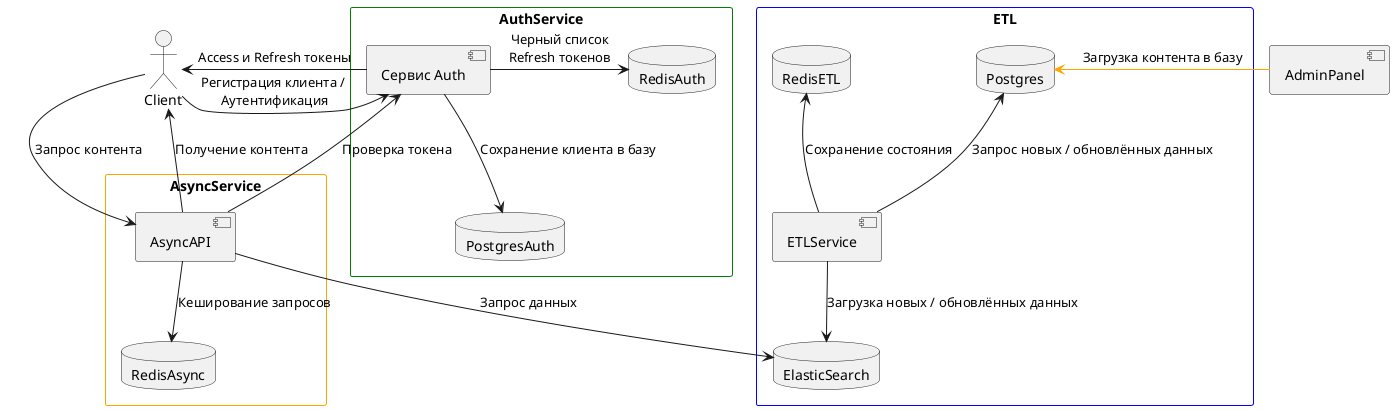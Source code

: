 @startuml
skinparam componentStyle uml2
actor Client
component "AdminPanel"

rectangle AuthService #line:green{
database RedisAuth
component "Сервис Auth" as Auth
database PostgresAuth
}

rectangle AsyncService  #line:orange{
component "AsyncAPI" as Async
database RedisAsync
}

rectangle ETL #line:blue{
component "ETLService"
database RedisETL
database ElasticSearch
database Postgres
}


Auth --> PostgresAuth: "Сохранение клиента в базу"
Client -> Auth: "Регистрация клиента / \nАутентификация"
Auth -> RedisAuth: "Черный список\nRefresh токенов"
Auth -> Client: "Access и Refresh токены"
Postgres <-[#orange] AdminPanel: "Загрузка контента в базу"

Client --> Async: "Запрос контента"
Client <-- Async: "Получение контента"
Async -> Auth: "Проверка токена"
Async --> RedisAsync: "Кеширование запросов"
Async --> ElasticSearch: "Запрос данных"

Postgres <-- ETLService: "Запрос новых / обновлённых данных"
RedisETL <-- ETLService : "Сохранение состояния"
ETLService --> ElasticSearch: "Загрузка новых / обновлённых данных"

@enduml0